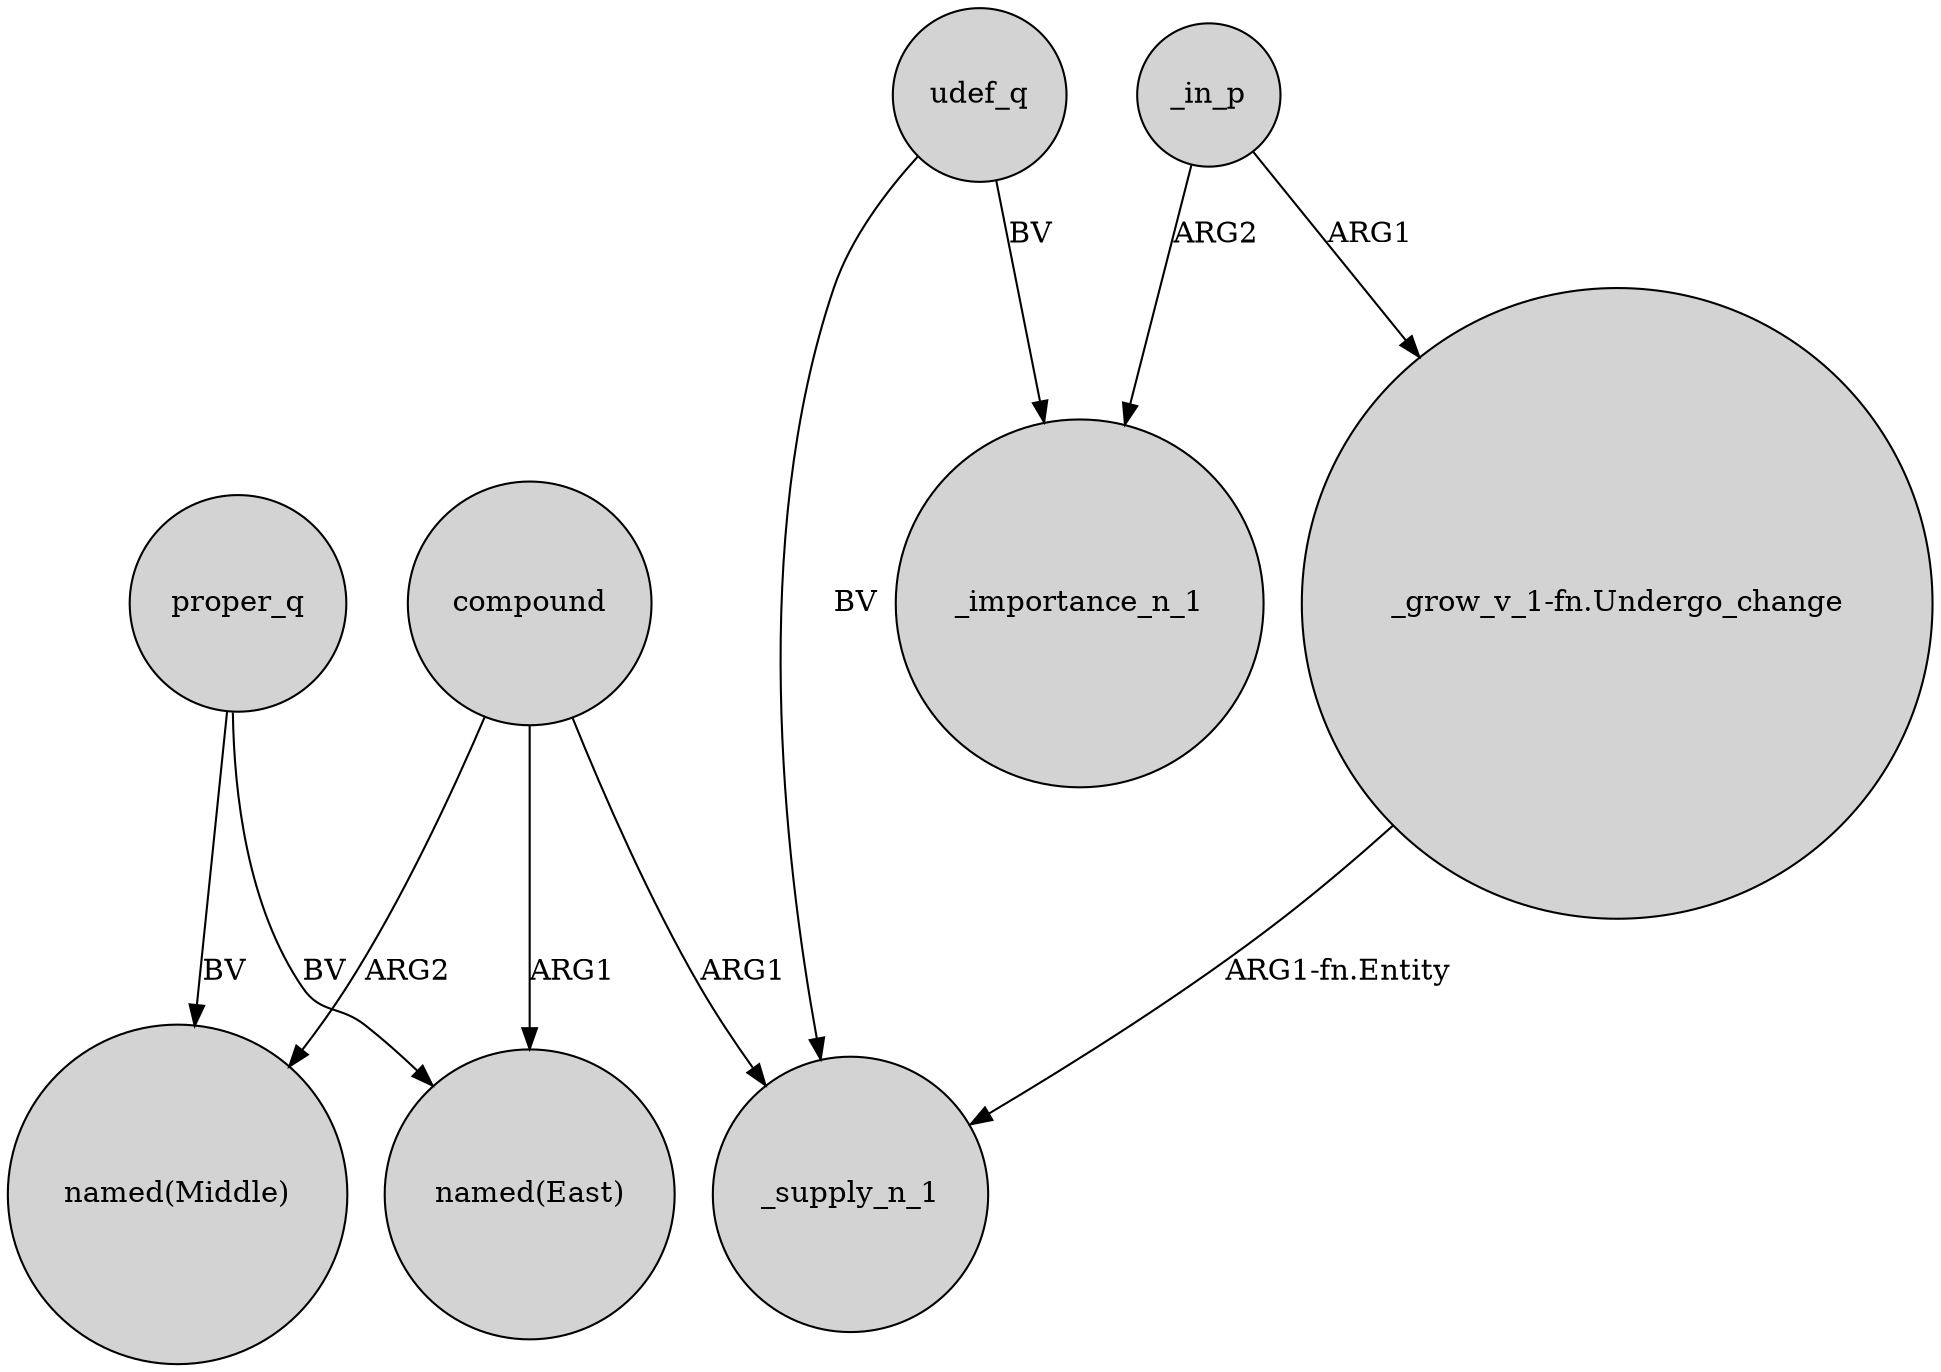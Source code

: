 digraph {
	node [shape=circle style=filled]
	proper_q -> "named(Middle)" [label=BV]
	_in_p -> "_grow_v_1-fn.Undergo_change" [label=ARG1]
	compound -> _supply_n_1 [label=ARG1]
	compound -> "named(East)" [label=ARG1]
	udef_q -> _supply_n_1 [label=BV]
	"_grow_v_1-fn.Undergo_change" -> _supply_n_1 [label="ARG1-fn.Entity"]
	proper_q -> "named(East)" [label=BV]
	compound -> "named(Middle)" [label=ARG2]
	_in_p -> _importance_n_1 [label=ARG2]
	udef_q -> _importance_n_1 [label=BV]
}
